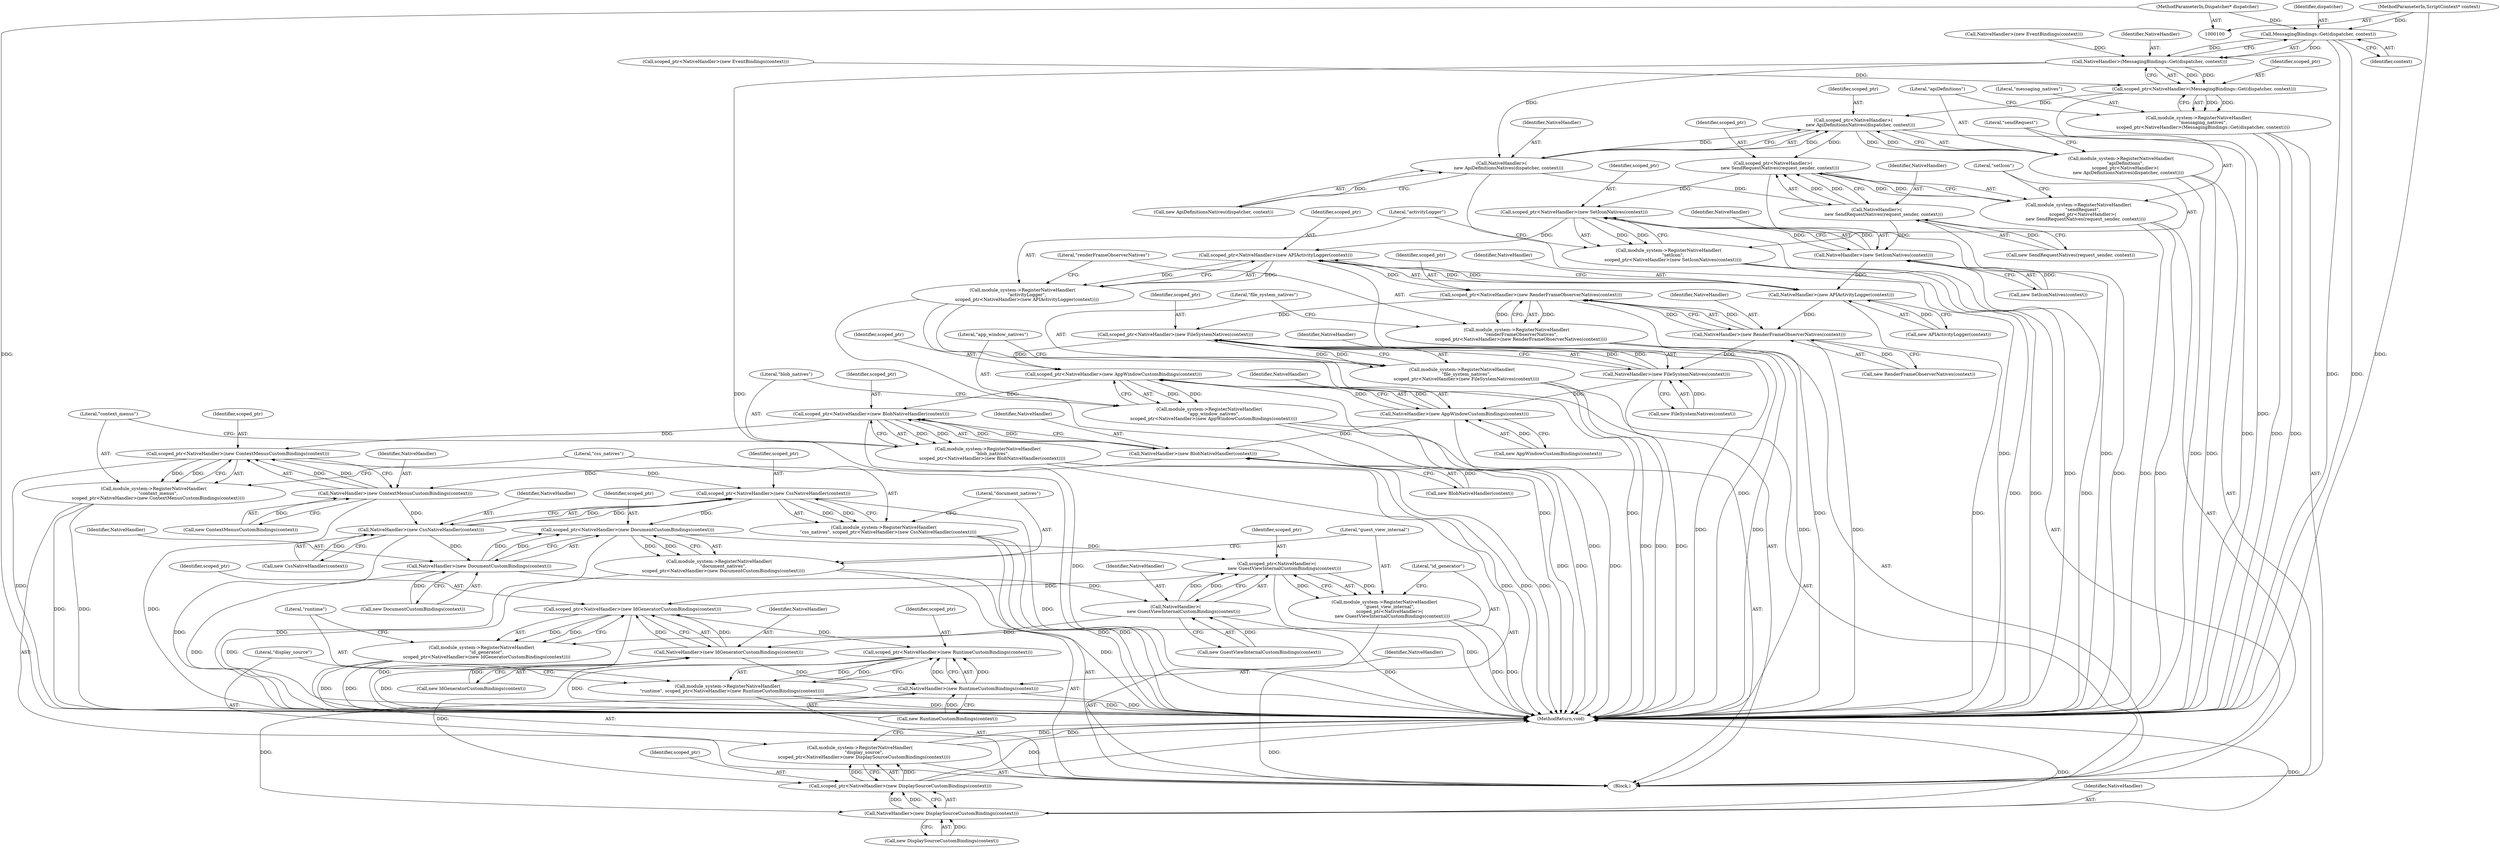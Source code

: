 digraph "0_Chrome_c0569cc04741cccf6548c2169fcc1609d958523f_3@pointer" {
"1000180" [label="(Call,MessagingBindings::Get(dispatcher, context))"];
"1000103" [label="(MethodParameterIn,Dispatcher* dispatcher)"];
"1000102" [label="(MethodParameterIn,ScriptContext* context)"];
"1000178" [label="(Call,NativeHandler>(MessagingBindings::Get(dispatcher, context)))"];
"1000176" [label="(Call,scoped_ptr<NativeHandler>(MessagingBindings::Get(dispatcher, context)))"];
"1000174" [label="(Call,module_system->RegisterNativeHandler(\n      \"messaging_natives\",\n      scoped_ptr<NativeHandler>(MessagingBindings::Get(dispatcher, context))))"];
"1000185" [label="(Call,scoped_ptr<NativeHandler>(\n          new ApiDefinitionsNatives(dispatcher, context)))"];
"1000183" [label="(Call,module_system->RegisterNativeHandler(\n      \"apiDefinitions\",\n      scoped_ptr<NativeHandler>(\n          new ApiDefinitionsNatives(dispatcher, context))))"];
"1000193" [label="(Call,scoped_ptr<NativeHandler>(\n          new SendRequestNatives(request_sender, context)))"];
"1000191" [label="(Call,module_system->RegisterNativeHandler(\n      \"sendRequest\",\n      scoped_ptr<NativeHandler>(\n          new SendRequestNatives(request_sender, context))))"];
"1000201" [label="(Call,scoped_ptr<NativeHandler>(new SetIconNatives(context)))"];
"1000199" [label="(Call,module_system->RegisterNativeHandler(\n      \"setIcon\",\n      scoped_ptr<NativeHandler>(new SetIconNatives(context))))"];
"1000209" [label="(Call,scoped_ptr<NativeHandler>(new APIActivityLogger(context)))"];
"1000207" [label="(Call,module_system->RegisterNativeHandler(\n      \"activityLogger\",\n      scoped_ptr<NativeHandler>(new APIActivityLogger(context))))"];
"1000217" [label="(Call,scoped_ptr<NativeHandler>(new RenderFrameObserverNatives(context)))"];
"1000215" [label="(Call,module_system->RegisterNativeHandler(\n      \"renderFrameObserverNatives\",\n      scoped_ptr<NativeHandler>(new RenderFrameObserverNatives(context))))"];
"1000225" [label="(Call,scoped_ptr<NativeHandler>(new FileSystemNatives(context)))"];
"1000223" [label="(Call,module_system->RegisterNativeHandler(\n      \"file_system_natives\",\n      scoped_ptr<NativeHandler>(new FileSystemNatives(context))))"];
"1000233" [label="(Call,scoped_ptr<NativeHandler>(new AppWindowCustomBindings(context)))"];
"1000231" [label="(Call,module_system->RegisterNativeHandler(\n      \"app_window_natives\",\n      scoped_ptr<NativeHandler>(new AppWindowCustomBindings(context))))"];
"1000241" [label="(Call,scoped_ptr<NativeHandler>(new BlobNativeHandler(context)))"];
"1000239" [label="(Call,module_system->RegisterNativeHandler(\n      \"blob_natives\",\n      scoped_ptr<NativeHandler>(new BlobNativeHandler(context))))"];
"1000249" [label="(Call,scoped_ptr<NativeHandler>(new ContextMenusCustomBindings(context)))"];
"1000247" [label="(Call,module_system->RegisterNativeHandler(\n      \"context_menus\",\n      scoped_ptr<NativeHandler>(new ContextMenusCustomBindings(context))))"];
"1000257" [label="(Call,scoped_ptr<NativeHandler>(new CssNativeHandler(context)))"];
"1000255" [label="(Call,module_system->RegisterNativeHandler(\n      \"css_natives\", scoped_ptr<NativeHandler>(new CssNativeHandler(context))))"];
"1000265" [label="(Call,scoped_ptr<NativeHandler>(new DocumentCustomBindings(context)))"];
"1000263" [label="(Call,module_system->RegisterNativeHandler(\n      \"document_natives\",\n      scoped_ptr<NativeHandler>(new DocumentCustomBindings(context))))"];
"1000273" [label="(Call,scoped_ptr<NativeHandler>(\n           new GuestViewInternalCustomBindings(context)))"];
"1000271" [label="(Call,module_system->RegisterNativeHandler(\n       \"guest_view_internal\",\n       scoped_ptr<NativeHandler>(\n           new GuestViewInternalCustomBindings(context))))"];
"1000281" [label="(Call,scoped_ptr<NativeHandler>(new IdGeneratorCustomBindings(context)))"];
"1000279" [label="(Call,module_system->RegisterNativeHandler(\n       \"id_generator\",\n       scoped_ptr<NativeHandler>(new IdGeneratorCustomBindings(context))))"];
"1000289" [label="(Call,scoped_ptr<NativeHandler>(new RuntimeCustomBindings(context)))"];
"1000287" [label="(Call,module_system->RegisterNativeHandler(\n      \"runtime\", scoped_ptr<NativeHandler>(new RuntimeCustomBindings(context))))"];
"1000297" [label="(Call,scoped_ptr<NativeHandler>(new DisplaySourceCustomBindings(context)))"];
"1000295" [label="(Call,module_system->RegisterNativeHandler(\n      \"display_source\",\n      scoped_ptr<NativeHandler>(new DisplaySourceCustomBindings(context))))"];
"1000187" [label="(Call,NativeHandler>(\n          new ApiDefinitionsNatives(dispatcher, context)))"];
"1000195" [label="(Call,NativeHandler>(\n          new SendRequestNatives(request_sender, context)))"];
"1000203" [label="(Call,NativeHandler>(new SetIconNatives(context)))"];
"1000211" [label="(Call,NativeHandler>(new APIActivityLogger(context)))"];
"1000219" [label="(Call,NativeHandler>(new RenderFrameObserverNatives(context)))"];
"1000227" [label="(Call,NativeHandler>(new FileSystemNatives(context)))"];
"1000235" [label="(Call,NativeHandler>(new AppWindowCustomBindings(context)))"];
"1000243" [label="(Call,NativeHandler>(new BlobNativeHandler(context)))"];
"1000251" [label="(Call,NativeHandler>(new ContextMenusCustomBindings(context)))"];
"1000259" [label="(Call,NativeHandler>(new CssNativeHandler(context)))"];
"1000267" [label="(Call,NativeHandler>(new DocumentCustomBindings(context)))"];
"1000275" [label="(Call,NativeHandler>(\n           new GuestViewInternalCustomBindings(context)))"];
"1000283" [label="(Call,NativeHandler>(new IdGeneratorCustomBindings(context)))"];
"1000291" [label="(Call,NativeHandler>(new RuntimeCustomBindings(context)))"];
"1000299" [label="(Call,NativeHandler>(new DisplaySourceCustomBindings(context)))"];
"1000177" [label="(Identifier,scoped_ptr)"];
"1000241" [label="(Call,scoped_ptr<NativeHandler>(new BlobNativeHandler(context)))"];
"1000243" [label="(Call,NativeHandler>(new BlobNativeHandler(context)))"];
"1000231" [label="(Call,module_system->RegisterNativeHandler(\n      \"app_window_natives\",\n      scoped_ptr<NativeHandler>(new AppWindowCustomBindings(context))))"];
"1000269" [label="(Call,new DocumentCustomBindings(context))"];
"1000229" [label="(Call,new FileSystemNatives(context))"];
"1000170" [label="(Call,NativeHandler>(new EventBindings(context)))"];
"1000200" [label="(Literal,\"setIcon\")"];
"1000284" [label="(Identifier,NativeHandler)"];
"1000256" [label="(Literal,\"css_natives\")"];
"1000266" [label="(Identifier,scoped_ptr)"];
"1000207" [label="(Call,module_system->RegisterNativeHandler(\n      \"activityLogger\",\n      scoped_ptr<NativeHandler>(new APIActivityLogger(context))))"];
"1000249" [label="(Call,scoped_ptr<NativeHandler>(new ContextMenusCustomBindings(context)))"];
"1000225" [label="(Call,scoped_ptr<NativeHandler>(new FileSystemNatives(context)))"];
"1000283" [label="(Call,NativeHandler>(new IdGeneratorCustomBindings(context)))"];
"1000210" [label="(Identifier,scoped_ptr)"];
"1000178" [label="(Call,NativeHandler>(MessagingBindings::Get(dispatcher, context)))"];
"1000199" [label="(Call,module_system->RegisterNativeHandler(\n      \"setIcon\",\n      scoped_ptr<NativeHandler>(new SetIconNatives(context))))"];
"1000212" [label="(Identifier,NativeHandler)"];
"1000289" [label="(Call,scoped_ptr<NativeHandler>(new RuntimeCustomBindings(context)))"];
"1000188" [label="(Identifier,NativeHandler)"];
"1000228" [label="(Identifier,NativeHandler)"];
"1000259" [label="(Call,NativeHandler>(new CssNativeHandler(context)))"];
"1000234" [label="(Identifier,scoped_ptr)"];
"1000257" [label="(Call,scoped_ptr<NativeHandler>(new CssNativeHandler(context)))"];
"1000271" [label="(Call,module_system->RegisterNativeHandler(\n       \"guest_view_internal\",\n       scoped_ptr<NativeHandler>(\n           new GuestViewInternalCustomBindings(context))))"];
"1000292" [label="(Identifier,NativeHandler)"];
"1000219" [label="(Call,NativeHandler>(new RenderFrameObserverNatives(context)))"];
"1000275" [label="(Call,NativeHandler>(\n           new GuestViewInternalCustomBindings(context)))"];
"1000176" [label="(Call,scoped_ptr<NativeHandler>(MessagingBindings::Get(dispatcher, context)))"];
"1000242" [label="(Identifier,scoped_ptr)"];
"1000280" [label="(Literal,\"id_generator\")"];
"1000195" [label="(Call,NativeHandler>(\n          new SendRequestNatives(request_sender, context)))"];
"1000245" [label="(Call,new BlobNativeHandler(context))"];
"1000179" [label="(Identifier,NativeHandler)"];
"1000227" [label="(Call,NativeHandler>(new FileSystemNatives(context)))"];
"1000180" [label="(Call,MessagingBindings::Get(dispatcher, context))"];
"1000303" [label="(MethodReturn,void)"];
"1000205" [label="(Call,new SetIconNatives(context))"];
"1000203" [label="(Call,NativeHandler>(new SetIconNatives(context)))"];
"1000226" [label="(Identifier,scoped_ptr)"];
"1000287" [label="(Call,module_system->RegisterNativeHandler(\n      \"runtime\", scoped_ptr<NativeHandler>(new RuntimeCustomBindings(context))))"];
"1000244" [label="(Identifier,NativeHandler)"];
"1000264" [label="(Literal,\"document_natives\")"];
"1000261" [label="(Call,new CssNativeHandler(context))"];
"1000202" [label="(Identifier,scoped_ptr)"];
"1000102" [label="(MethodParameterIn,ScriptContext* context)"];
"1000216" [label="(Literal,\"renderFrameObserverNatives\")"];
"1000285" [label="(Call,new IdGeneratorCustomBindings(context))"];
"1000247" [label="(Call,module_system->RegisterNativeHandler(\n      \"context_menus\",\n      scoped_ptr<NativeHandler>(new ContextMenusCustomBindings(context))))"];
"1000184" [label="(Literal,\"apiDefinitions\")"];
"1000291" [label="(Call,NativeHandler>(new RuntimeCustomBindings(context)))"];
"1000175" [label="(Literal,\"messaging_natives\")"];
"1000277" [label="(Call,new GuestViewInternalCustomBindings(context))"];
"1000250" [label="(Identifier,scoped_ptr)"];
"1000268" [label="(Identifier,NativeHandler)"];
"1000191" [label="(Call,module_system->RegisterNativeHandler(\n      \"sendRequest\",\n      scoped_ptr<NativeHandler>(\n          new SendRequestNatives(request_sender, context))))"];
"1000106" [label="(Block,)"];
"1000301" [label="(Call,new DisplaySourceCustomBindings(context))"];
"1000260" [label="(Identifier,NativeHandler)"];
"1000273" [label="(Call,scoped_ptr<NativeHandler>(\n           new GuestViewInternalCustomBindings(context)))"];
"1000288" [label="(Literal,\"runtime\")"];
"1000232" [label="(Literal,\"app_window_natives\")"];
"1000183" [label="(Call,module_system->RegisterNativeHandler(\n      \"apiDefinitions\",\n      scoped_ptr<NativeHandler>(\n          new ApiDefinitionsNatives(dispatcher, context))))"];
"1000174" [label="(Call,module_system->RegisterNativeHandler(\n      \"messaging_natives\",\n      scoped_ptr<NativeHandler>(MessagingBindings::Get(dispatcher, context))))"];
"1000251" [label="(Call,NativeHandler>(new ContextMenusCustomBindings(context)))"];
"1000233" [label="(Call,scoped_ptr<NativeHandler>(new AppWindowCustomBindings(context)))"];
"1000192" [label="(Literal,\"sendRequest\")"];
"1000213" [label="(Call,new APIActivityLogger(context))"];
"1000208" [label="(Literal,\"activityLogger\")"];
"1000186" [label="(Identifier,scoped_ptr)"];
"1000103" [label="(MethodParameterIn,Dispatcher* dispatcher)"];
"1000193" [label="(Call,scoped_ptr<NativeHandler>(\n          new SendRequestNatives(request_sender, context)))"];
"1000215" [label="(Call,module_system->RegisterNativeHandler(\n      \"renderFrameObserverNatives\",\n      scoped_ptr<NativeHandler>(new RenderFrameObserverNatives(context))))"];
"1000267" [label="(Call,NativeHandler>(new DocumentCustomBindings(context)))"];
"1000217" [label="(Call,scoped_ptr<NativeHandler>(new RenderFrameObserverNatives(context)))"];
"1000295" [label="(Call,module_system->RegisterNativeHandler(\n      \"display_source\",\n      scoped_ptr<NativeHandler>(new DisplaySourceCustomBindings(context))))"];
"1000185" [label="(Call,scoped_ptr<NativeHandler>(\n          new ApiDefinitionsNatives(dispatcher, context)))"];
"1000265" [label="(Call,scoped_ptr<NativeHandler>(new DocumentCustomBindings(context)))"];
"1000204" [label="(Identifier,NativeHandler)"];
"1000220" [label="(Identifier,NativeHandler)"];
"1000201" [label="(Call,scoped_ptr<NativeHandler>(new SetIconNatives(context)))"];
"1000189" [label="(Call,new ApiDefinitionsNatives(dispatcher, context))"];
"1000168" [label="(Call,scoped_ptr<NativeHandler>(new EventBindings(context)))"];
"1000297" [label="(Call,scoped_ptr<NativeHandler>(new DisplaySourceCustomBindings(context)))"];
"1000182" [label="(Identifier,context)"];
"1000272" [label="(Literal,\"guest_view_internal\")"];
"1000298" [label="(Identifier,scoped_ptr)"];
"1000258" [label="(Identifier,scoped_ptr)"];
"1000290" [label="(Identifier,scoped_ptr)"];
"1000300" [label="(Identifier,NativeHandler)"];
"1000197" [label="(Call,new SendRequestNatives(request_sender, context))"];
"1000281" [label="(Call,scoped_ptr<NativeHandler>(new IdGeneratorCustomBindings(context)))"];
"1000276" [label="(Identifier,NativeHandler)"];
"1000299" [label="(Call,NativeHandler>(new DisplaySourceCustomBindings(context)))"];
"1000223" [label="(Call,module_system->RegisterNativeHandler(\n      \"file_system_natives\",\n      scoped_ptr<NativeHandler>(new FileSystemNatives(context))))"];
"1000237" [label="(Call,new AppWindowCustomBindings(context))"];
"1000296" [label="(Literal,\"display_source\")"];
"1000235" [label="(Call,NativeHandler>(new AppWindowCustomBindings(context)))"];
"1000263" [label="(Call,module_system->RegisterNativeHandler(\n      \"document_natives\",\n      scoped_ptr<NativeHandler>(new DocumentCustomBindings(context))))"];
"1000194" [label="(Identifier,scoped_ptr)"];
"1000274" [label="(Identifier,scoped_ptr)"];
"1000218" [label="(Identifier,scoped_ptr)"];
"1000293" [label="(Call,new RuntimeCustomBindings(context))"];
"1000187" [label="(Call,NativeHandler>(\n          new ApiDefinitionsNatives(dispatcher, context)))"];
"1000248" [label="(Literal,\"context_menus\")"];
"1000252" [label="(Identifier,NativeHandler)"];
"1000279" [label="(Call,module_system->RegisterNativeHandler(\n       \"id_generator\",\n       scoped_ptr<NativeHandler>(new IdGeneratorCustomBindings(context))))"];
"1000224" [label="(Literal,\"file_system_natives\")"];
"1000221" [label="(Call,new RenderFrameObserverNatives(context))"];
"1000209" [label="(Call,scoped_ptr<NativeHandler>(new APIActivityLogger(context)))"];
"1000181" [label="(Identifier,dispatcher)"];
"1000253" [label="(Call,new ContextMenusCustomBindings(context))"];
"1000236" [label="(Identifier,NativeHandler)"];
"1000240" [label="(Literal,\"blob_natives\")"];
"1000282" [label="(Identifier,scoped_ptr)"];
"1000196" [label="(Identifier,NativeHandler)"];
"1000255" [label="(Call,module_system->RegisterNativeHandler(\n      \"css_natives\", scoped_ptr<NativeHandler>(new CssNativeHandler(context))))"];
"1000211" [label="(Call,NativeHandler>(new APIActivityLogger(context)))"];
"1000239" [label="(Call,module_system->RegisterNativeHandler(\n      \"blob_natives\",\n      scoped_ptr<NativeHandler>(new BlobNativeHandler(context))))"];
"1000180" -> "1000178"  [label="AST: "];
"1000180" -> "1000182"  [label="CFG: "];
"1000181" -> "1000180"  [label="AST: "];
"1000182" -> "1000180"  [label="AST: "];
"1000178" -> "1000180"  [label="CFG: "];
"1000180" -> "1000303"  [label="DDG: "];
"1000180" -> "1000303"  [label="DDG: "];
"1000180" -> "1000178"  [label="DDG: "];
"1000180" -> "1000178"  [label="DDG: "];
"1000103" -> "1000180"  [label="DDG: "];
"1000102" -> "1000180"  [label="DDG: "];
"1000103" -> "1000100"  [label="AST: "];
"1000103" -> "1000303"  [label="DDG: "];
"1000102" -> "1000100"  [label="AST: "];
"1000102" -> "1000303"  [label="DDG: "];
"1000178" -> "1000176"  [label="AST: "];
"1000179" -> "1000178"  [label="AST: "];
"1000176" -> "1000178"  [label="CFG: "];
"1000178" -> "1000303"  [label="DDG: "];
"1000178" -> "1000176"  [label="DDG: "];
"1000178" -> "1000176"  [label="DDG: "];
"1000170" -> "1000178"  [label="DDG: "];
"1000178" -> "1000187"  [label="DDG: "];
"1000176" -> "1000174"  [label="AST: "];
"1000177" -> "1000176"  [label="AST: "];
"1000174" -> "1000176"  [label="CFG: "];
"1000176" -> "1000303"  [label="DDG: "];
"1000176" -> "1000174"  [label="DDG: "];
"1000176" -> "1000174"  [label="DDG: "];
"1000168" -> "1000176"  [label="DDG: "];
"1000176" -> "1000185"  [label="DDG: "];
"1000174" -> "1000106"  [label="AST: "];
"1000175" -> "1000174"  [label="AST: "];
"1000184" -> "1000174"  [label="CFG: "];
"1000174" -> "1000303"  [label="DDG: "];
"1000174" -> "1000303"  [label="DDG: "];
"1000185" -> "1000183"  [label="AST: "];
"1000185" -> "1000187"  [label="CFG: "];
"1000186" -> "1000185"  [label="AST: "];
"1000187" -> "1000185"  [label="AST: "];
"1000183" -> "1000185"  [label="CFG: "];
"1000185" -> "1000303"  [label="DDG: "];
"1000185" -> "1000183"  [label="DDG: "];
"1000185" -> "1000183"  [label="DDG: "];
"1000187" -> "1000185"  [label="DDG: "];
"1000187" -> "1000185"  [label="DDG: "];
"1000185" -> "1000193"  [label="DDG: "];
"1000183" -> "1000106"  [label="AST: "];
"1000184" -> "1000183"  [label="AST: "];
"1000192" -> "1000183"  [label="CFG: "];
"1000183" -> "1000303"  [label="DDG: "];
"1000183" -> "1000303"  [label="DDG: "];
"1000193" -> "1000191"  [label="AST: "];
"1000193" -> "1000195"  [label="CFG: "];
"1000194" -> "1000193"  [label="AST: "];
"1000195" -> "1000193"  [label="AST: "];
"1000191" -> "1000193"  [label="CFG: "];
"1000193" -> "1000303"  [label="DDG: "];
"1000193" -> "1000191"  [label="DDG: "];
"1000193" -> "1000191"  [label="DDG: "];
"1000195" -> "1000193"  [label="DDG: "];
"1000195" -> "1000193"  [label="DDG: "];
"1000193" -> "1000201"  [label="DDG: "];
"1000191" -> "1000106"  [label="AST: "];
"1000192" -> "1000191"  [label="AST: "];
"1000200" -> "1000191"  [label="CFG: "];
"1000191" -> "1000303"  [label="DDG: "];
"1000191" -> "1000303"  [label="DDG: "];
"1000201" -> "1000199"  [label="AST: "];
"1000201" -> "1000203"  [label="CFG: "];
"1000202" -> "1000201"  [label="AST: "];
"1000203" -> "1000201"  [label="AST: "];
"1000199" -> "1000201"  [label="CFG: "];
"1000201" -> "1000303"  [label="DDG: "];
"1000201" -> "1000199"  [label="DDG: "];
"1000201" -> "1000199"  [label="DDG: "];
"1000203" -> "1000201"  [label="DDG: "];
"1000203" -> "1000201"  [label="DDG: "];
"1000201" -> "1000209"  [label="DDG: "];
"1000199" -> "1000106"  [label="AST: "];
"1000200" -> "1000199"  [label="AST: "];
"1000208" -> "1000199"  [label="CFG: "];
"1000199" -> "1000303"  [label="DDG: "];
"1000199" -> "1000303"  [label="DDG: "];
"1000209" -> "1000207"  [label="AST: "];
"1000209" -> "1000211"  [label="CFG: "];
"1000210" -> "1000209"  [label="AST: "];
"1000211" -> "1000209"  [label="AST: "];
"1000207" -> "1000209"  [label="CFG: "];
"1000209" -> "1000303"  [label="DDG: "];
"1000209" -> "1000207"  [label="DDG: "];
"1000209" -> "1000207"  [label="DDG: "];
"1000211" -> "1000209"  [label="DDG: "];
"1000211" -> "1000209"  [label="DDG: "];
"1000209" -> "1000217"  [label="DDG: "];
"1000207" -> "1000106"  [label="AST: "];
"1000208" -> "1000207"  [label="AST: "];
"1000216" -> "1000207"  [label="CFG: "];
"1000207" -> "1000303"  [label="DDG: "];
"1000207" -> "1000303"  [label="DDG: "];
"1000217" -> "1000215"  [label="AST: "];
"1000217" -> "1000219"  [label="CFG: "];
"1000218" -> "1000217"  [label="AST: "];
"1000219" -> "1000217"  [label="AST: "];
"1000215" -> "1000217"  [label="CFG: "];
"1000217" -> "1000303"  [label="DDG: "];
"1000217" -> "1000215"  [label="DDG: "];
"1000217" -> "1000215"  [label="DDG: "];
"1000219" -> "1000217"  [label="DDG: "];
"1000219" -> "1000217"  [label="DDG: "];
"1000217" -> "1000225"  [label="DDG: "];
"1000215" -> "1000106"  [label="AST: "];
"1000216" -> "1000215"  [label="AST: "];
"1000224" -> "1000215"  [label="CFG: "];
"1000215" -> "1000303"  [label="DDG: "];
"1000215" -> "1000303"  [label="DDG: "];
"1000225" -> "1000223"  [label="AST: "];
"1000225" -> "1000227"  [label="CFG: "];
"1000226" -> "1000225"  [label="AST: "];
"1000227" -> "1000225"  [label="AST: "];
"1000223" -> "1000225"  [label="CFG: "];
"1000225" -> "1000303"  [label="DDG: "];
"1000225" -> "1000223"  [label="DDG: "];
"1000225" -> "1000223"  [label="DDG: "];
"1000227" -> "1000225"  [label="DDG: "];
"1000227" -> "1000225"  [label="DDG: "];
"1000225" -> "1000233"  [label="DDG: "];
"1000223" -> "1000106"  [label="AST: "];
"1000224" -> "1000223"  [label="AST: "];
"1000232" -> "1000223"  [label="CFG: "];
"1000223" -> "1000303"  [label="DDG: "];
"1000223" -> "1000303"  [label="DDG: "];
"1000233" -> "1000231"  [label="AST: "];
"1000233" -> "1000235"  [label="CFG: "];
"1000234" -> "1000233"  [label="AST: "];
"1000235" -> "1000233"  [label="AST: "];
"1000231" -> "1000233"  [label="CFG: "];
"1000233" -> "1000303"  [label="DDG: "];
"1000233" -> "1000231"  [label="DDG: "];
"1000233" -> "1000231"  [label="DDG: "];
"1000235" -> "1000233"  [label="DDG: "];
"1000235" -> "1000233"  [label="DDG: "];
"1000233" -> "1000241"  [label="DDG: "];
"1000231" -> "1000106"  [label="AST: "];
"1000232" -> "1000231"  [label="AST: "];
"1000240" -> "1000231"  [label="CFG: "];
"1000231" -> "1000303"  [label="DDG: "];
"1000231" -> "1000303"  [label="DDG: "];
"1000241" -> "1000239"  [label="AST: "];
"1000241" -> "1000243"  [label="CFG: "];
"1000242" -> "1000241"  [label="AST: "];
"1000243" -> "1000241"  [label="AST: "];
"1000239" -> "1000241"  [label="CFG: "];
"1000241" -> "1000303"  [label="DDG: "];
"1000241" -> "1000239"  [label="DDG: "];
"1000241" -> "1000239"  [label="DDG: "];
"1000243" -> "1000241"  [label="DDG: "];
"1000243" -> "1000241"  [label="DDG: "];
"1000241" -> "1000249"  [label="DDG: "];
"1000239" -> "1000106"  [label="AST: "];
"1000240" -> "1000239"  [label="AST: "];
"1000248" -> "1000239"  [label="CFG: "];
"1000239" -> "1000303"  [label="DDG: "];
"1000239" -> "1000303"  [label="DDG: "];
"1000249" -> "1000247"  [label="AST: "];
"1000249" -> "1000251"  [label="CFG: "];
"1000250" -> "1000249"  [label="AST: "];
"1000251" -> "1000249"  [label="AST: "];
"1000247" -> "1000249"  [label="CFG: "];
"1000249" -> "1000303"  [label="DDG: "];
"1000249" -> "1000247"  [label="DDG: "];
"1000249" -> "1000247"  [label="DDG: "];
"1000251" -> "1000249"  [label="DDG: "];
"1000251" -> "1000249"  [label="DDG: "];
"1000249" -> "1000257"  [label="DDG: "];
"1000247" -> "1000106"  [label="AST: "];
"1000248" -> "1000247"  [label="AST: "];
"1000256" -> "1000247"  [label="CFG: "];
"1000247" -> "1000303"  [label="DDG: "];
"1000247" -> "1000303"  [label="DDG: "];
"1000257" -> "1000255"  [label="AST: "];
"1000257" -> "1000259"  [label="CFG: "];
"1000258" -> "1000257"  [label="AST: "];
"1000259" -> "1000257"  [label="AST: "];
"1000255" -> "1000257"  [label="CFG: "];
"1000257" -> "1000303"  [label="DDG: "];
"1000257" -> "1000255"  [label="DDG: "];
"1000257" -> "1000255"  [label="DDG: "];
"1000259" -> "1000257"  [label="DDG: "];
"1000259" -> "1000257"  [label="DDG: "];
"1000257" -> "1000265"  [label="DDG: "];
"1000255" -> "1000106"  [label="AST: "];
"1000256" -> "1000255"  [label="AST: "];
"1000264" -> "1000255"  [label="CFG: "];
"1000255" -> "1000303"  [label="DDG: "];
"1000255" -> "1000303"  [label="DDG: "];
"1000265" -> "1000263"  [label="AST: "];
"1000265" -> "1000267"  [label="CFG: "];
"1000266" -> "1000265"  [label="AST: "];
"1000267" -> "1000265"  [label="AST: "];
"1000263" -> "1000265"  [label="CFG: "];
"1000265" -> "1000303"  [label="DDG: "];
"1000265" -> "1000263"  [label="DDG: "];
"1000265" -> "1000263"  [label="DDG: "];
"1000267" -> "1000265"  [label="DDG: "];
"1000267" -> "1000265"  [label="DDG: "];
"1000265" -> "1000273"  [label="DDG: "];
"1000263" -> "1000106"  [label="AST: "];
"1000264" -> "1000263"  [label="AST: "];
"1000272" -> "1000263"  [label="CFG: "];
"1000263" -> "1000303"  [label="DDG: "];
"1000263" -> "1000303"  [label="DDG: "];
"1000273" -> "1000271"  [label="AST: "];
"1000273" -> "1000275"  [label="CFG: "];
"1000274" -> "1000273"  [label="AST: "];
"1000275" -> "1000273"  [label="AST: "];
"1000271" -> "1000273"  [label="CFG: "];
"1000273" -> "1000303"  [label="DDG: "];
"1000273" -> "1000271"  [label="DDG: "];
"1000273" -> "1000271"  [label="DDG: "];
"1000275" -> "1000273"  [label="DDG: "];
"1000275" -> "1000273"  [label="DDG: "];
"1000273" -> "1000281"  [label="DDG: "];
"1000271" -> "1000106"  [label="AST: "];
"1000272" -> "1000271"  [label="AST: "];
"1000280" -> "1000271"  [label="CFG: "];
"1000271" -> "1000303"  [label="DDG: "];
"1000271" -> "1000303"  [label="DDG: "];
"1000281" -> "1000279"  [label="AST: "];
"1000281" -> "1000283"  [label="CFG: "];
"1000282" -> "1000281"  [label="AST: "];
"1000283" -> "1000281"  [label="AST: "];
"1000279" -> "1000281"  [label="CFG: "];
"1000281" -> "1000303"  [label="DDG: "];
"1000281" -> "1000279"  [label="DDG: "];
"1000281" -> "1000279"  [label="DDG: "];
"1000283" -> "1000281"  [label="DDG: "];
"1000283" -> "1000281"  [label="DDG: "];
"1000281" -> "1000289"  [label="DDG: "];
"1000279" -> "1000106"  [label="AST: "];
"1000280" -> "1000279"  [label="AST: "];
"1000288" -> "1000279"  [label="CFG: "];
"1000279" -> "1000303"  [label="DDG: "];
"1000279" -> "1000303"  [label="DDG: "];
"1000289" -> "1000287"  [label="AST: "];
"1000289" -> "1000291"  [label="CFG: "];
"1000290" -> "1000289"  [label="AST: "];
"1000291" -> "1000289"  [label="AST: "];
"1000287" -> "1000289"  [label="CFG: "];
"1000289" -> "1000303"  [label="DDG: "];
"1000289" -> "1000287"  [label="DDG: "];
"1000289" -> "1000287"  [label="DDG: "];
"1000291" -> "1000289"  [label="DDG: "];
"1000291" -> "1000289"  [label="DDG: "];
"1000289" -> "1000297"  [label="DDG: "];
"1000287" -> "1000106"  [label="AST: "];
"1000288" -> "1000287"  [label="AST: "];
"1000296" -> "1000287"  [label="CFG: "];
"1000287" -> "1000303"  [label="DDG: "];
"1000287" -> "1000303"  [label="DDG: "];
"1000297" -> "1000295"  [label="AST: "];
"1000297" -> "1000299"  [label="CFG: "];
"1000298" -> "1000297"  [label="AST: "];
"1000299" -> "1000297"  [label="AST: "];
"1000295" -> "1000297"  [label="CFG: "];
"1000297" -> "1000303"  [label="DDG: "];
"1000297" -> "1000303"  [label="DDG: "];
"1000297" -> "1000295"  [label="DDG: "];
"1000297" -> "1000295"  [label="DDG: "];
"1000299" -> "1000297"  [label="DDG: "];
"1000299" -> "1000297"  [label="DDG: "];
"1000295" -> "1000106"  [label="AST: "];
"1000296" -> "1000295"  [label="AST: "];
"1000303" -> "1000295"  [label="CFG: "];
"1000295" -> "1000303"  [label="DDG: "];
"1000295" -> "1000303"  [label="DDG: "];
"1000187" -> "1000189"  [label="CFG: "];
"1000188" -> "1000187"  [label="AST: "];
"1000189" -> "1000187"  [label="AST: "];
"1000187" -> "1000303"  [label="DDG: "];
"1000189" -> "1000187"  [label="DDG: "];
"1000187" -> "1000195"  [label="DDG: "];
"1000195" -> "1000197"  [label="CFG: "];
"1000196" -> "1000195"  [label="AST: "];
"1000197" -> "1000195"  [label="AST: "];
"1000195" -> "1000303"  [label="DDG: "];
"1000197" -> "1000195"  [label="DDG: "];
"1000195" -> "1000203"  [label="DDG: "];
"1000203" -> "1000205"  [label="CFG: "];
"1000204" -> "1000203"  [label="AST: "];
"1000205" -> "1000203"  [label="AST: "];
"1000203" -> "1000303"  [label="DDG: "];
"1000205" -> "1000203"  [label="DDG: "];
"1000203" -> "1000211"  [label="DDG: "];
"1000211" -> "1000213"  [label="CFG: "];
"1000212" -> "1000211"  [label="AST: "];
"1000213" -> "1000211"  [label="AST: "];
"1000211" -> "1000303"  [label="DDG: "];
"1000213" -> "1000211"  [label="DDG: "];
"1000211" -> "1000219"  [label="DDG: "];
"1000219" -> "1000221"  [label="CFG: "];
"1000220" -> "1000219"  [label="AST: "];
"1000221" -> "1000219"  [label="AST: "];
"1000219" -> "1000303"  [label="DDG: "];
"1000221" -> "1000219"  [label="DDG: "];
"1000219" -> "1000227"  [label="DDG: "];
"1000227" -> "1000229"  [label="CFG: "];
"1000228" -> "1000227"  [label="AST: "];
"1000229" -> "1000227"  [label="AST: "];
"1000227" -> "1000303"  [label="DDG: "];
"1000229" -> "1000227"  [label="DDG: "];
"1000227" -> "1000235"  [label="DDG: "];
"1000235" -> "1000237"  [label="CFG: "];
"1000236" -> "1000235"  [label="AST: "];
"1000237" -> "1000235"  [label="AST: "];
"1000235" -> "1000303"  [label="DDG: "];
"1000237" -> "1000235"  [label="DDG: "];
"1000235" -> "1000243"  [label="DDG: "];
"1000243" -> "1000245"  [label="CFG: "];
"1000244" -> "1000243"  [label="AST: "];
"1000245" -> "1000243"  [label="AST: "];
"1000243" -> "1000303"  [label="DDG: "];
"1000245" -> "1000243"  [label="DDG: "];
"1000243" -> "1000251"  [label="DDG: "];
"1000251" -> "1000253"  [label="CFG: "];
"1000252" -> "1000251"  [label="AST: "];
"1000253" -> "1000251"  [label="AST: "];
"1000251" -> "1000303"  [label="DDG: "];
"1000253" -> "1000251"  [label="DDG: "];
"1000251" -> "1000259"  [label="DDG: "];
"1000259" -> "1000261"  [label="CFG: "];
"1000260" -> "1000259"  [label="AST: "];
"1000261" -> "1000259"  [label="AST: "];
"1000259" -> "1000303"  [label="DDG: "];
"1000261" -> "1000259"  [label="DDG: "];
"1000259" -> "1000267"  [label="DDG: "];
"1000267" -> "1000269"  [label="CFG: "];
"1000268" -> "1000267"  [label="AST: "];
"1000269" -> "1000267"  [label="AST: "];
"1000267" -> "1000303"  [label="DDG: "];
"1000269" -> "1000267"  [label="DDG: "];
"1000267" -> "1000275"  [label="DDG: "];
"1000275" -> "1000277"  [label="CFG: "];
"1000276" -> "1000275"  [label="AST: "];
"1000277" -> "1000275"  [label="AST: "];
"1000275" -> "1000303"  [label="DDG: "];
"1000277" -> "1000275"  [label="DDG: "];
"1000275" -> "1000283"  [label="DDG: "];
"1000283" -> "1000285"  [label="CFG: "];
"1000284" -> "1000283"  [label="AST: "];
"1000285" -> "1000283"  [label="AST: "];
"1000283" -> "1000303"  [label="DDG: "];
"1000285" -> "1000283"  [label="DDG: "];
"1000283" -> "1000291"  [label="DDG: "];
"1000291" -> "1000293"  [label="CFG: "];
"1000292" -> "1000291"  [label="AST: "];
"1000293" -> "1000291"  [label="AST: "];
"1000291" -> "1000303"  [label="DDG: "];
"1000293" -> "1000291"  [label="DDG: "];
"1000291" -> "1000299"  [label="DDG: "];
"1000299" -> "1000301"  [label="CFG: "];
"1000300" -> "1000299"  [label="AST: "];
"1000301" -> "1000299"  [label="AST: "];
"1000299" -> "1000303"  [label="DDG: "];
"1000299" -> "1000303"  [label="DDG: "];
"1000301" -> "1000299"  [label="DDG: "];
}
